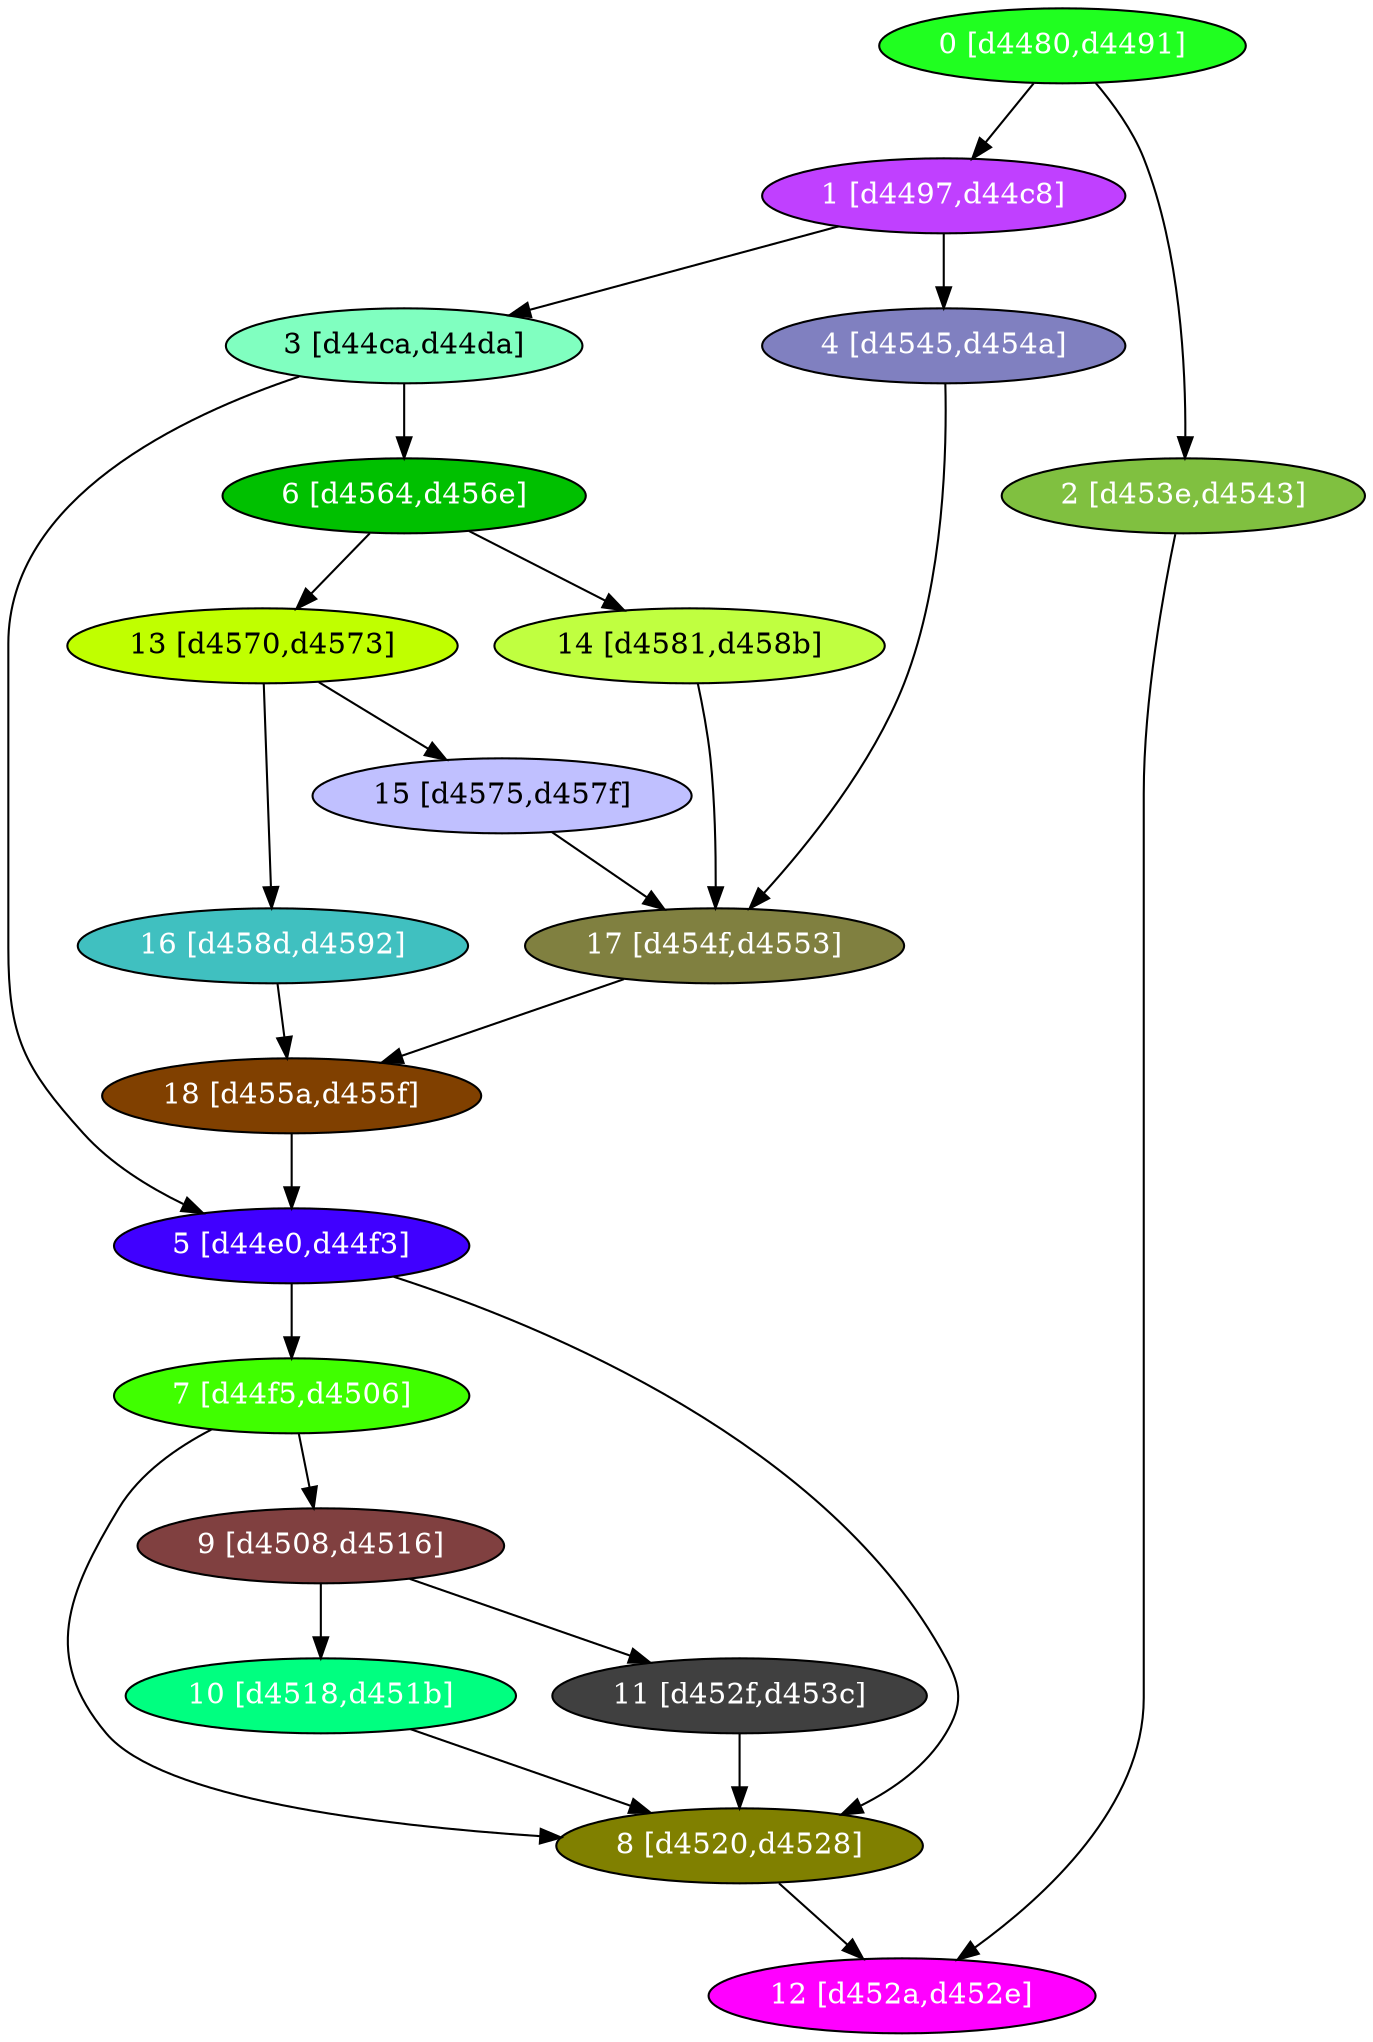 diGraph libnss3{
	libnss3_0  [style=filled fillcolor="#20FF20" fontcolor="#ffffff" shape=oval label="0 [d4480,d4491]"]
	libnss3_1  [style=filled fillcolor="#C040FF" fontcolor="#ffffff" shape=oval label="1 [d4497,d44c8]"]
	libnss3_2  [style=filled fillcolor="#80C040" fontcolor="#ffffff" shape=oval label="2 [d453e,d4543]"]
	libnss3_3  [style=filled fillcolor="#80FFC0" fontcolor="#000000" shape=oval label="3 [d44ca,d44da]"]
	libnss3_4  [style=filled fillcolor="#8080C0" fontcolor="#ffffff" shape=oval label="4 [d4545,d454a]"]
	libnss3_5  [style=filled fillcolor="#4000FF" fontcolor="#ffffff" shape=oval label="5 [d44e0,d44f3]"]
	libnss3_6  [style=filled fillcolor="#00C000" fontcolor="#ffffff" shape=oval label="6 [d4564,d456e]"]
	libnss3_7  [style=filled fillcolor="#40FF00" fontcolor="#ffffff" shape=oval label="7 [d44f5,d4506]"]
	libnss3_8  [style=filled fillcolor="#808000" fontcolor="#ffffff" shape=oval label="8 [d4520,d4528]"]
	libnss3_9  [style=filled fillcolor="#804040" fontcolor="#ffffff" shape=oval label="9 [d4508,d4516]"]
	libnss3_a  [style=filled fillcolor="#00FF80" fontcolor="#ffffff" shape=oval label="10 [d4518,d451b]"]
	libnss3_b  [style=filled fillcolor="#404040" fontcolor="#ffffff" shape=oval label="11 [d452f,d453c]"]
	libnss3_c  [style=filled fillcolor="#FF00FF" fontcolor="#ffffff" shape=oval label="12 [d452a,d452e]"]
	libnss3_d  [style=filled fillcolor="#C0FF00" fontcolor="#000000" shape=oval label="13 [d4570,d4573]"]
	libnss3_e  [style=filled fillcolor="#C0FF40" fontcolor="#000000" shape=oval label="14 [d4581,d458b]"]
	libnss3_f  [style=filled fillcolor="#C0C0FF" fontcolor="#000000" shape=oval label="15 [d4575,d457f]"]
	libnss3_10  [style=filled fillcolor="#40C0C0" fontcolor="#ffffff" shape=oval label="16 [d458d,d4592]"]
	libnss3_11  [style=filled fillcolor="#808040" fontcolor="#ffffff" shape=oval label="17 [d454f,d4553]"]
	libnss3_12  [style=filled fillcolor="#804000" fontcolor="#ffffff" shape=oval label="18 [d455a,d455f]"]

	libnss3_0 -> libnss3_1
	libnss3_0 -> libnss3_2
	libnss3_1 -> libnss3_3
	libnss3_1 -> libnss3_4
	libnss3_2 -> libnss3_c
	libnss3_3 -> libnss3_5
	libnss3_3 -> libnss3_6
	libnss3_4 -> libnss3_11
	libnss3_5 -> libnss3_7
	libnss3_5 -> libnss3_8
	libnss3_6 -> libnss3_d
	libnss3_6 -> libnss3_e
	libnss3_7 -> libnss3_8
	libnss3_7 -> libnss3_9
	libnss3_8 -> libnss3_c
	libnss3_9 -> libnss3_a
	libnss3_9 -> libnss3_b
	libnss3_a -> libnss3_8
	libnss3_b -> libnss3_8
	libnss3_d -> libnss3_f
	libnss3_d -> libnss3_10
	libnss3_e -> libnss3_11
	libnss3_f -> libnss3_11
	libnss3_10 -> libnss3_12
	libnss3_11 -> libnss3_12
	libnss3_12 -> libnss3_5
}